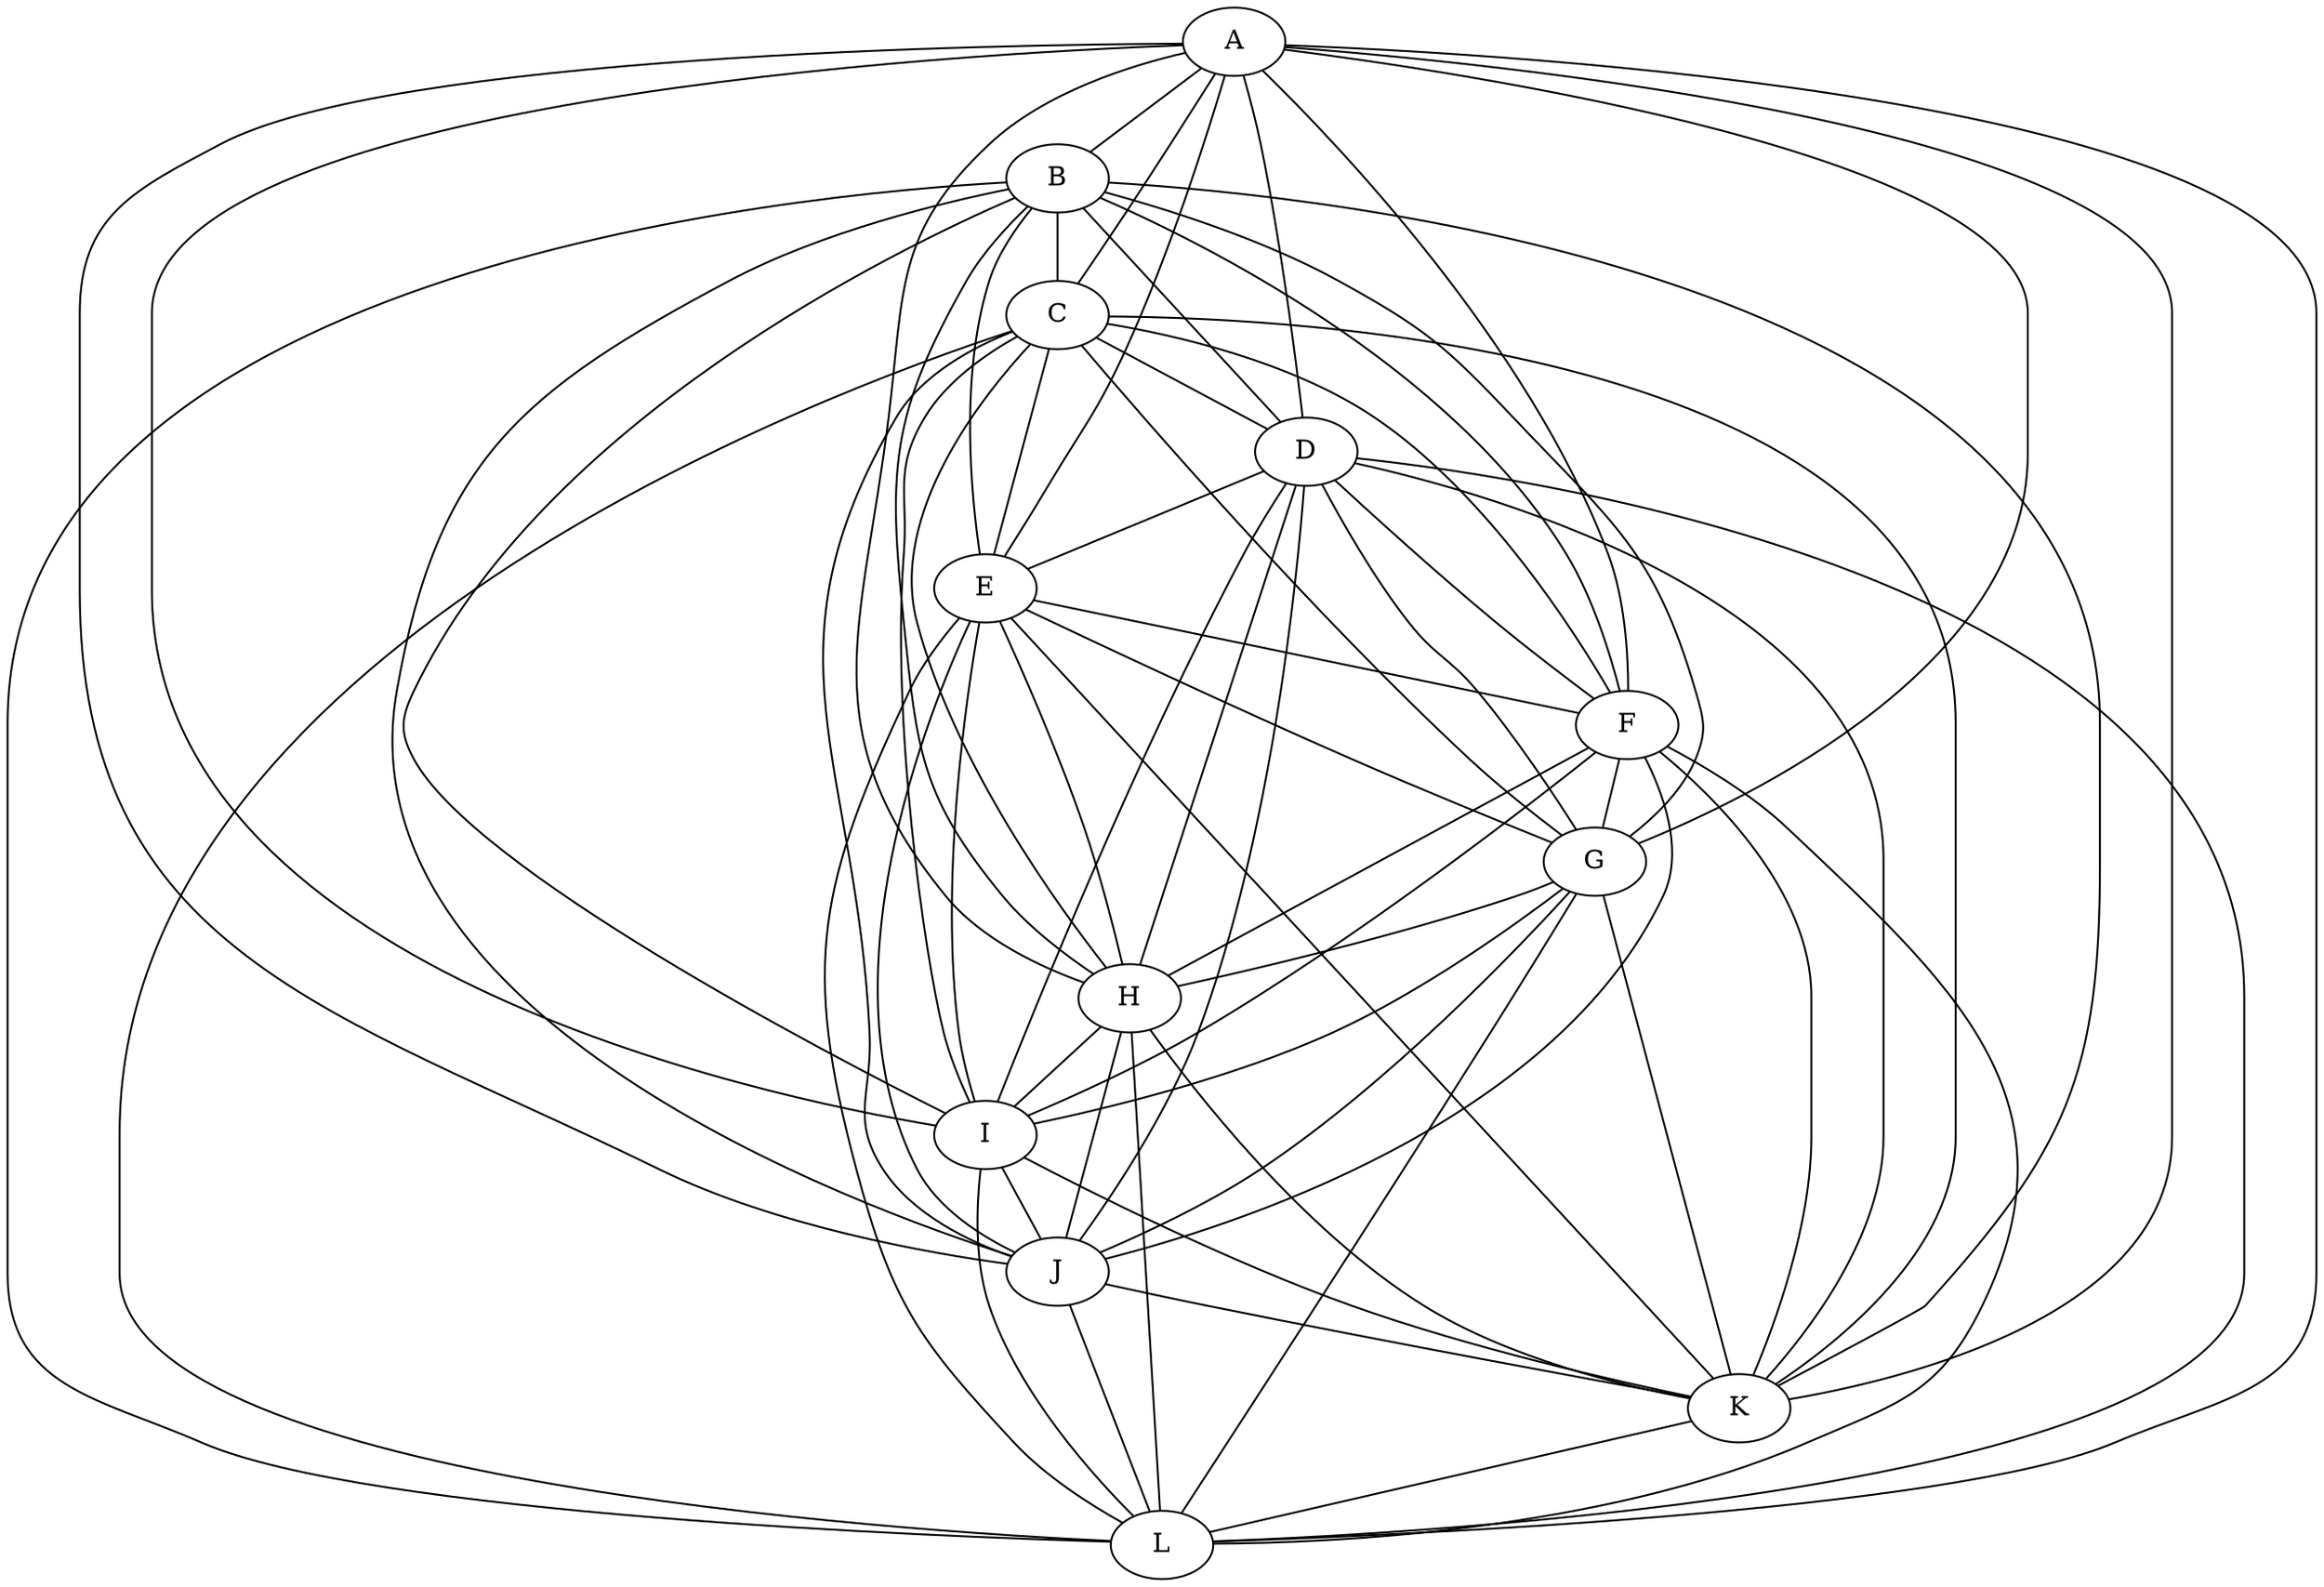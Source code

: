 strict graph "" {
	A -- B;
	A -- C;
	A -- D;
	A -- E;
	A -- F;
	A -- G;
	A -- H;
	A -- I;
	A -- J;
	A -- K;
	A -- L;
	B -- C;
	B -- D;
	B -- E;
	B -- F;
	B -- G;
	B -- H;
	B -- I;
	B -- J;
	B -- K;
	B -- L;
	C -- D;
	C -- E;
	C -- F;
	C -- G;
	C -- H;
	C -- I;
	C -- J;
	C -- K;
	C -- L;
	D -- E;
	D -- F;
	D -- G;
	D -- H;
	D -- I;
	D -- J;
	D -- K;
	D -- L;
	E -- F;
	E -- G;
	E -- H;
	E -- I;
	E -- J;
	E -- K;
	E -- L;
	F -- G;
	F -- H;
	F -- I;
	F -- J;
	F -- K;
	F -- L;
	G -- H;
	G -- I;
	G -- J;
	G -- K;
	G -- L;
	H -- I;
	H -- J;
	H -- K;
	H -- L;
	I -- J;
	I -- K;
	I -- L;
	J -- K;
	J -- L;
	K -- L;
}
